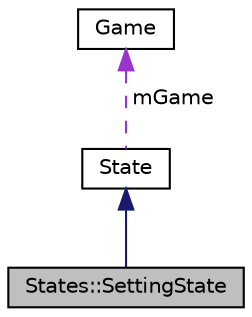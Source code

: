 digraph "States::SettingState"
    {
    // LATEX_PDF_SIZE
  bgcolor = "transparent";
edge [fontname = "Helvetica",fontsize = "10",labelfontname = "Helvetica",labelfontsize = "10"];
node [fontname = "Helvetica",fontsize = "10",shape = record];
Node1 [label = "States::SettingState",height = 0.2,width = 0.4,color = "black", fillcolor = "grey75", style = "filled", fontcolor = "black",tooltip = "Class for when in Settings."];
Node2 -> Node1 [dir = "back",color = "midnightblue",fontsize = "10",style = "solid",fontname = "Helvetica"];
Node2 [label = "State",height = 0.2,width = 0.4,color = "black",URL = "$class_state.html",tooltip = "Abstract class for Game State."];
Node3 -> Node2 [dir = "back",color = "darkorchid3",fontsize = "10",style = "dashed",label = " mGame" ,fontname = "Helvetica"];
Node3 [label = "Game",height = 0.2,width = 0.4,color = "black",URL = "$class_game.html",tooltip = "Class for Game."];
}
